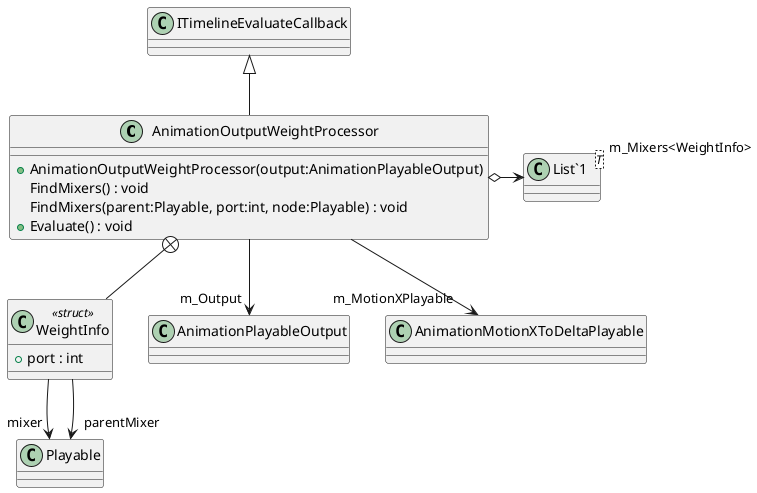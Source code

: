 @startuml
class AnimationOutputWeightProcessor {
    + AnimationOutputWeightProcessor(output:AnimationPlayableOutput)
    FindMixers() : void
    FindMixers(parent:Playable, port:int, node:Playable) : void
    + Evaluate() : void
}
class WeightInfo <<struct>> {
    + port : int
}
class "List`1"<T> {
}
ITimelineEvaluateCallback <|-- AnimationOutputWeightProcessor
AnimationOutputWeightProcessor --> "m_Output" AnimationPlayableOutput
AnimationOutputWeightProcessor --> "m_MotionXPlayable" AnimationMotionXToDeltaPlayable
AnimationOutputWeightProcessor o-> "m_Mixers<WeightInfo>" "List`1"
AnimationOutputWeightProcessor +-- WeightInfo
WeightInfo --> "mixer" Playable
WeightInfo --> "parentMixer" Playable
@enduml
